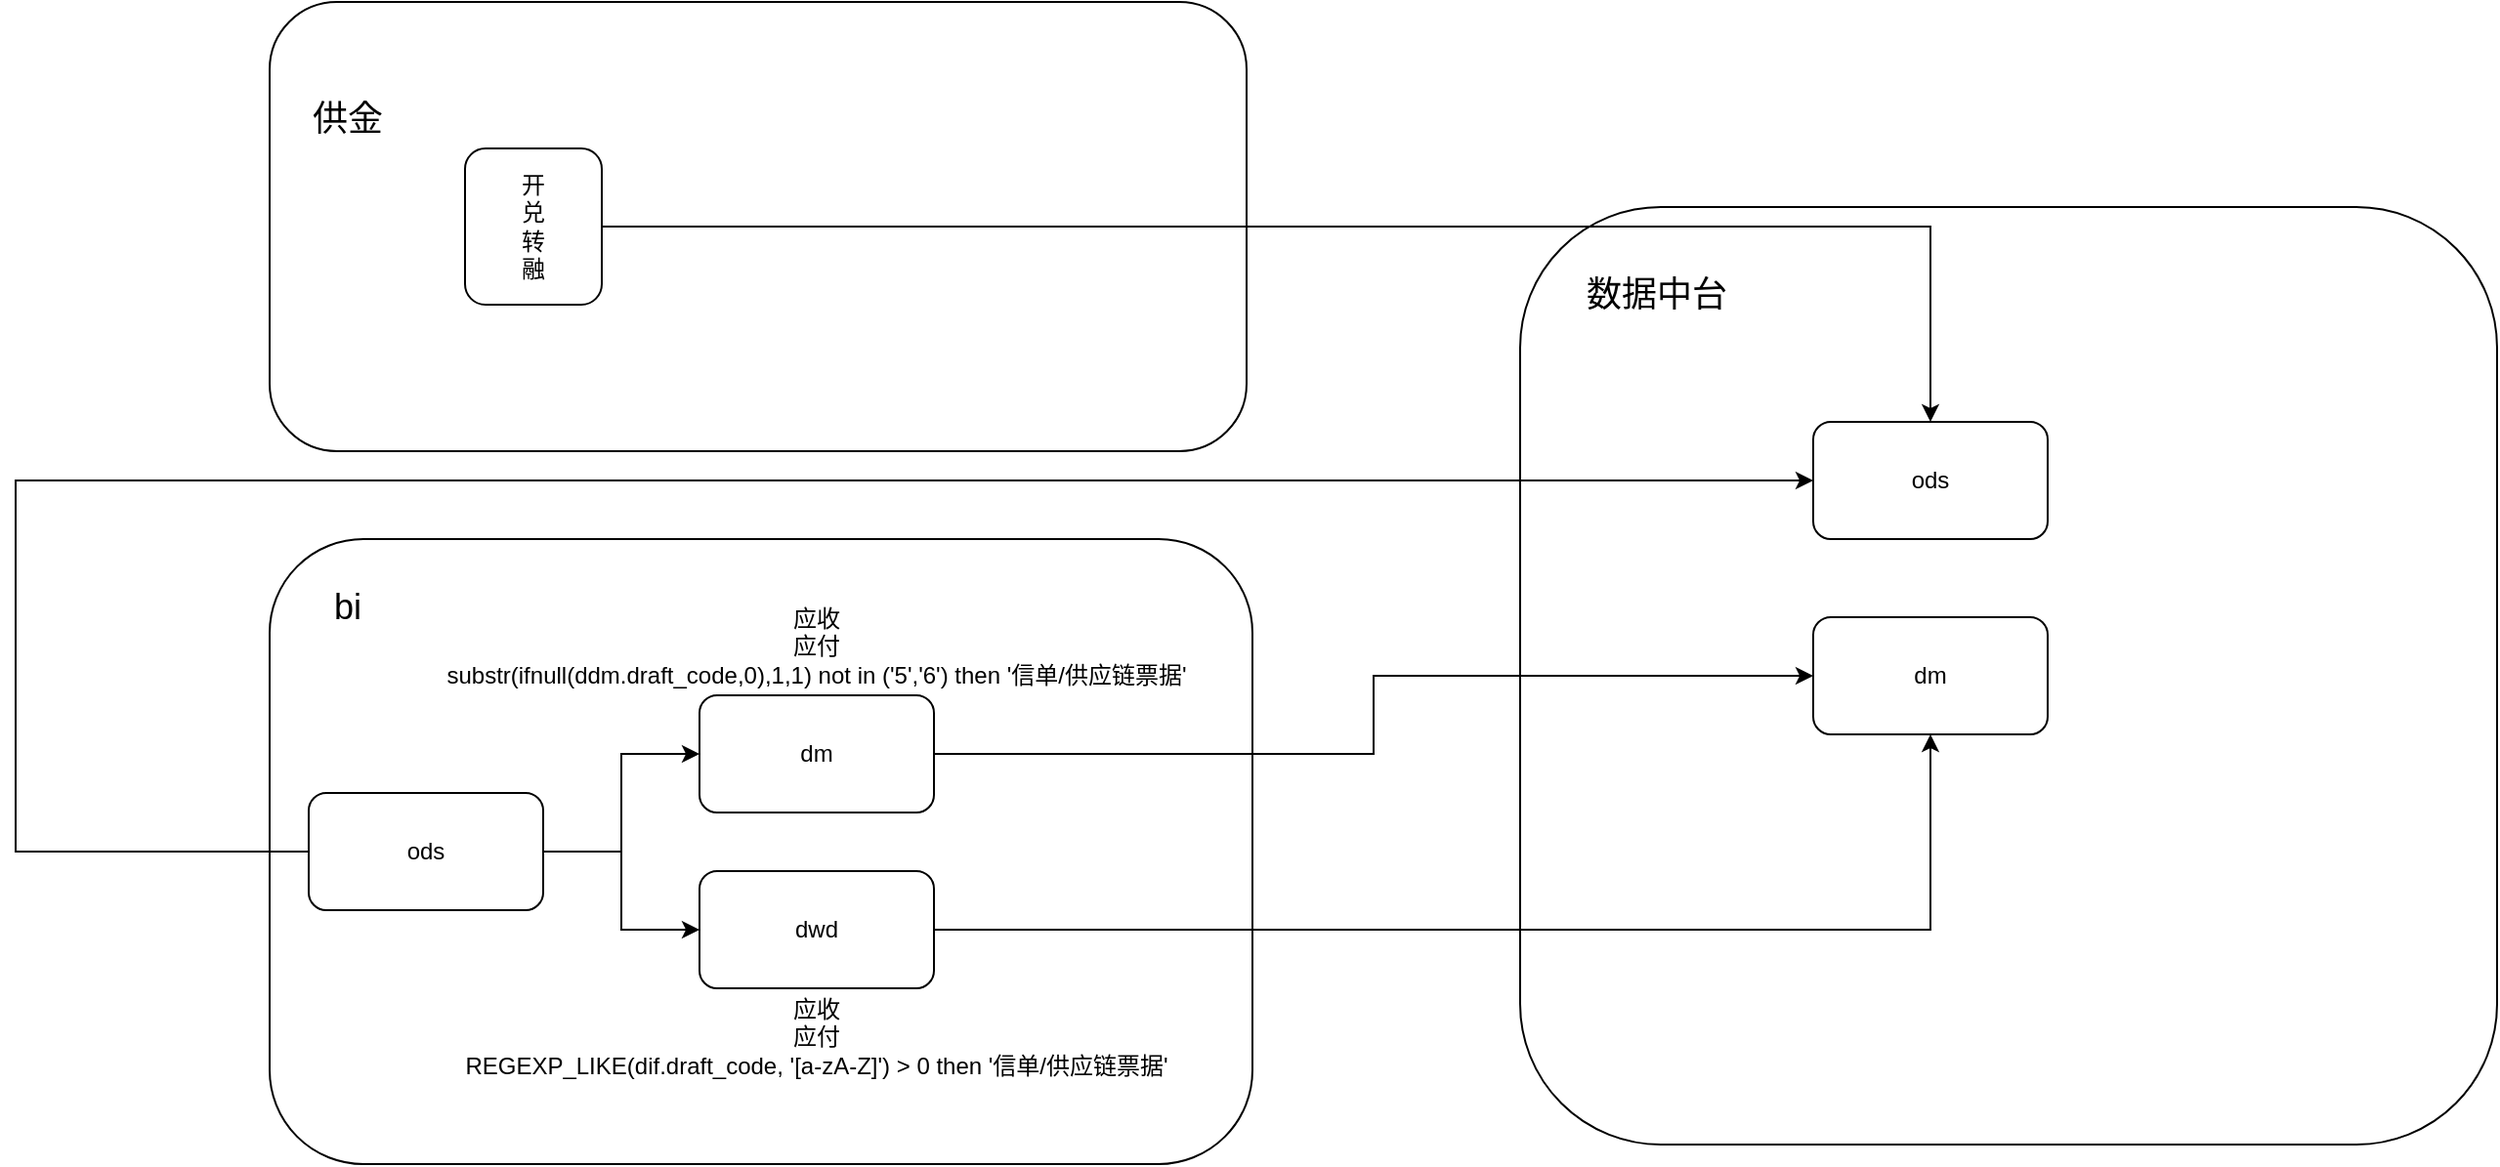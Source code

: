 <mxfile version="26.2.13">
  <diagram id="xxJwMEaVgs1f5eFZBWmb" name="第 1 页">
    <mxGraphModel dx="2255" dy="795" grid="1" gridSize="10" guides="1" tooltips="1" connect="1" arrows="1" fold="1" page="1" pageScale="1" pageWidth="827" pageHeight="1169" background="none" math="0" shadow="0">
      <root>
        <mxCell id="0" />
        <mxCell id="1" parent="0" />
        <mxCell id="y7AXHKciuHZLmRv3We56-24" value="" style="rounded=1;whiteSpace=wrap;html=1;" vertex="1" parent="1">
          <mxGeometry x="-360" y="350" width="503" height="320" as="geometry" />
        </mxCell>
        <mxCell id="y7AXHKciuHZLmRv3We56-1" value="" style="rounded=1;whiteSpace=wrap;html=1;" vertex="1" parent="1">
          <mxGeometry x="-360" y="75" width="500" height="230" as="geometry" />
        </mxCell>
        <mxCell id="y7AXHKciuHZLmRv3We56-2" value="" style="rounded=1;whiteSpace=wrap;html=1;" vertex="1" parent="1">
          <mxGeometry x="280" y="180" width="500" height="480" as="geometry" />
        </mxCell>
        <mxCell id="y7AXHKciuHZLmRv3We56-22" style="edgeStyle=orthogonalEdgeStyle;rounded=0;orthogonalLoop=1;jettySize=auto;html=1;exitX=1;exitY=0.5;exitDx=0;exitDy=0;entryX=0;entryY=0.5;entryDx=0;entryDy=0;" edge="1" parent="1" source="y7AXHKciuHZLmRv3We56-19" target="y7AXHKciuHZLmRv3We56-20">
          <mxGeometry relative="1" as="geometry" />
        </mxCell>
        <mxCell id="y7AXHKciuHZLmRv3We56-23" style="edgeStyle=orthogonalEdgeStyle;rounded=0;orthogonalLoop=1;jettySize=auto;html=1;exitX=1;exitY=0.5;exitDx=0;exitDy=0;entryX=0;entryY=0.5;entryDx=0;entryDy=0;" edge="1" parent="1" source="y7AXHKciuHZLmRv3We56-19" target="y7AXHKciuHZLmRv3We56-21">
          <mxGeometry relative="1" as="geometry" />
        </mxCell>
        <mxCell id="y7AXHKciuHZLmRv3We56-37" style="edgeStyle=orthogonalEdgeStyle;rounded=0;orthogonalLoop=1;jettySize=auto;html=1;exitX=0;exitY=0.5;exitDx=0;exitDy=0;entryX=0;entryY=0.5;entryDx=0;entryDy=0;" edge="1" parent="1" source="y7AXHKciuHZLmRv3We56-19" target="y7AXHKciuHZLmRv3We56-34">
          <mxGeometry relative="1" as="geometry">
            <Array as="points">
              <mxPoint x="-490" y="510" />
              <mxPoint x="-490" y="320" />
            </Array>
          </mxGeometry>
        </mxCell>
        <mxCell id="y7AXHKciuHZLmRv3We56-19" value="ods" style="rounded=1;whiteSpace=wrap;html=1;" vertex="1" parent="1">
          <mxGeometry x="-340" y="480" width="120" height="60" as="geometry" />
        </mxCell>
        <mxCell id="y7AXHKciuHZLmRv3We56-38" style="edgeStyle=orthogonalEdgeStyle;rounded=0;orthogonalLoop=1;jettySize=auto;html=1;exitX=1;exitY=0.5;exitDx=0;exitDy=0;entryX=0;entryY=0.5;entryDx=0;entryDy=0;" edge="1" parent="1" source="y7AXHKciuHZLmRv3We56-20" target="y7AXHKciuHZLmRv3We56-35">
          <mxGeometry relative="1" as="geometry" />
        </mxCell>
        <mxCell id="y7AXHKciuHZLmRv3We56-20" value="dm" style="rounded=1;whiteSpace=wrap;html=1;" vertex="1" parent="1">
          <mxGeometry x="-140" y="430" width="120" height="60" as="geometry" />
        </mxCell>
        <mxCell id="y7AXHKciuHZLmRv3We56-39" style="edgeStyle=orthogonalEdgeStyle;rounded=0;orthogonalLoop=1;jettySize=auto;html=1;exitX=1;exitY=0.5;exitDx=0;exitDy=0;entryX=0.5;entryY=1;entryDx=0;entryDy=0;" edge="1" parent="1" source="y7AXHKciuHZLmRv3We56-21" target="y7AXHKciuHZLmRv3We56-35">
          <mxGeometry relative="1" as="geometry" />
        </mxCell>
        <mxCell id="y7AXHKciuHZLmRv3We56-21" value="dwd" style="rounded=1;whiteSpace=wrap;html=1;" vertex="1" parent="1">
          <mxGeometry x="-140" y="520" width="120" height="60" as="geometry" />
        </mxCell>
        <mxCell id="y7AXHKciuHZLmRv3We56-27" value="应收&lt;br&gt;应付&lt;br&gt;&lt;div&gt;substr(ifnull(ddm.draft_code,0),1,1) not in (&#39;5&#39;,&#39;6&#39;) then &#39;信单/供应链票据&#39;&lt;/div&gt;" style="text;html=1;align=center;verticalAlign=middle;whiteSpace=wrap;rounded=0;" vertex="1" parent="1">
          <mxGeometry x="-290" y="360" width="420" height="90" as="geometry" />
        </mxCell>
        <mxCell id="y7AXHKciuHZLmRv3We56-28" value="应收&lt;br&gt;应付&lt;div&gt;REGEXP_LIKE(dif.draft_code, &#39;[a-zA-Z]&#39;) &amp;gt; 0 then &#39;信单/供应链票据&#39;&lt;/div&gt;" style="text;html=1;align=center;verticalAlign=middle;whiteSpace=wrap;rounded=0;" vertex="1" parent="1">
          <mxGeometry x="-280" y="580" width="400" height="50" as="geometry" />
        </mxCell>
        <mxCell id="y7AXHKciuHZLmRv3We56-30" value="&lt;font style=&quot;font-size: 18px;&quot;&gt;bi&lt;/font&gt;" style="text;html=1;align=center;verticalAlign=middle;whiteSpace=wrap;rounded=0;" vertex="1" parent="1">
          <mxGeometry x="-350" y="370" width="60" height="30" as="geometry" />
        </mxCell>
        <mxCell id="y7AXHKciuHZLmRv3We56-31" value="&lt;font style=&quot;font-size: 18px;&quot;&gt;供金&lt;/font&gt;" style="text;html=1;align=center;verticalAlign=middle;whiteSpace=wrap;rounded=0;" vertex="1" parent="1">
          <mxGeometry x="-350" y="120" width="60" height="30" as="geometry" />
        </mxCell>
        <mxCell id="y7AXHKciuHZLmRv3We56-40" style="edgeStyle=orthogonalEdgeStyle;rounded=0;orthogonalLoop=1;jettySize=auto;html=1;exitX=1;exitY=0.5;exitDx=0;exitDy=0;" edge="1" parent="1" source="y7AXHKciuHZLmRv3We56-32" target="y7AXHKciuHZLmRv3We56-34">
          <mxGeometry relative="1" as="geometry" />
        </mxCell>
        <mxCell id="y7AXHKciuHZLmRv3We56-32" value="开&lt;br&gt;兑&lt;br&gt;转&lt;br&gt;融" style="rounded=1;whiteSpace=wrap;html=1;" vertex="1" parent="1">
          <mxGeometry x="-260" y="150" width="70" height="80" as="geometry" />
        </mxCell>
        <mxCell id="y7AXHKciuHZLmRv3We56-33" value="&lt;font style=&quot;font-size: 18px;&quot;&gt;数据中台&lt;/font&gt;" style="text;html=1;align=center;verticalAlign=middle;whiteSpace=wrap;rounded=0;" vertex="1" parent="1">
          <mxGeometry x="310" y="210" width="80" height="30" as="geometry" />
        </mxCell>
        <mxCell id="y7AXHKciuHZLmRv3We56-34" value="ods" style="rounded=1;whiteSpace=wrap;html=1;" vertex="1" parent="1">
          <mxGeometry x="430" y="290" width="120" height="60" as="geometry" />
        </mxCell>
        <mxCell id="y7AXHKciuHZLmRv3We56-35" value="dm" style="rounded=1;whiteSpace=wrap;html=1;" vertex="1" parent="1">
          <mxGeometry x="430" y="390" width="120" height="60" as="geometry" />
        </mxCell>
      </root>
    </mxGraphModel>
  </diagram>
</mxfile>
